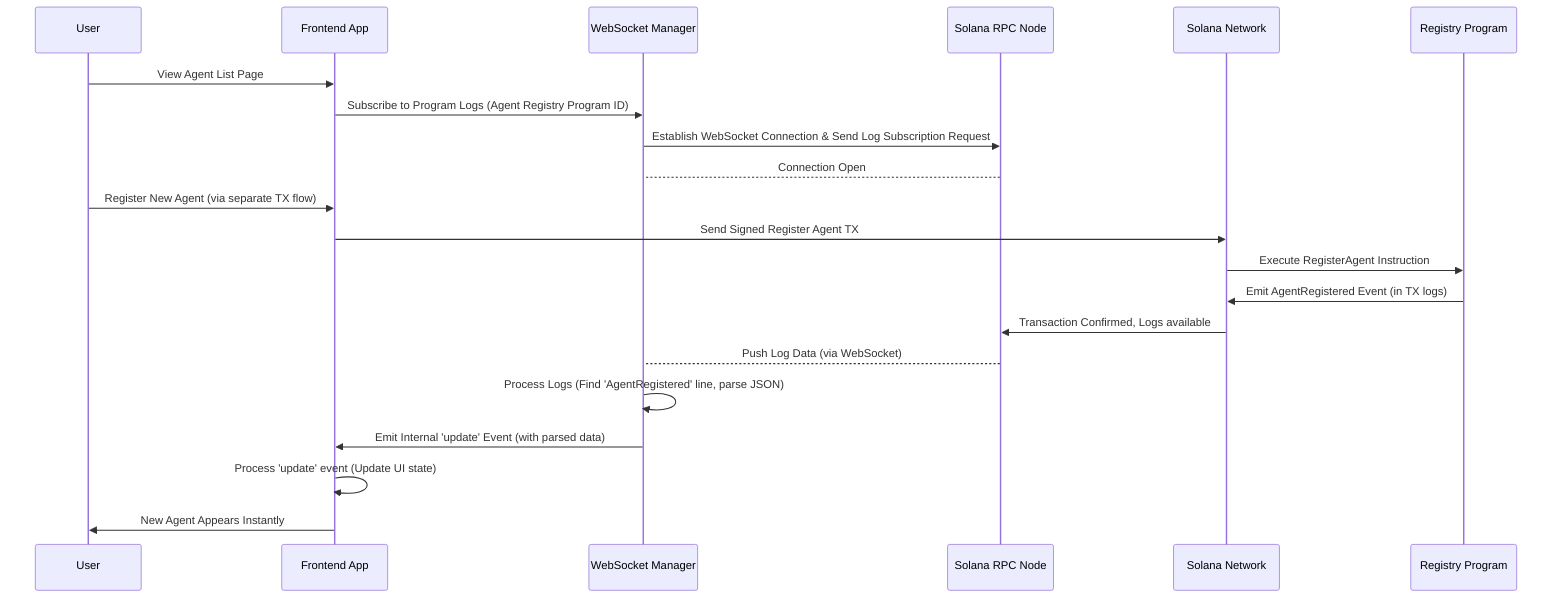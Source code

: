 sequenceDiagram
    participant User as User
    participant Frontend as Frontend App
    participant WSManager as WebSocket Manager
    participant RpcNode as Solana RPC Node
    participant Solana as Solana Network
    participant Program as Registry Program

    User->>Frontend: View Agent List Page
    Frontend->>WSManager: Subscribe to Program Logs (Agent Registry Program ID)
    WSManager->>RpcNode: Establish WebSocket Connection & Send Log Subscription Request
    RpcNode-->WSManager: Connection Open
    User->>Frontend: Register New Agent (via separate TX flow)
    Frontend->>Solana: Send Signed Register Agent TX
    Solana->>Program: Execute RegisterAgent Instruction
    Program->>Solana: Emit AgentRegistered Event (in TX logs)
    Solana->>RpcNode: Transaction Confirmed, Logs available
    RpcNode-->WSManager: Push Log Data (via WebSocket)
    WSManager->>WSManager: Process Logs (Find 'AgentRegistered' line, parse JSON)
    WSManager->>Frontend: Emit Internal 'update' Event (with parsed data)
    Frontend->>Frontend: Process 'update' event (Update UI state)
    Frontend->>User: New Agent Appears Instantly